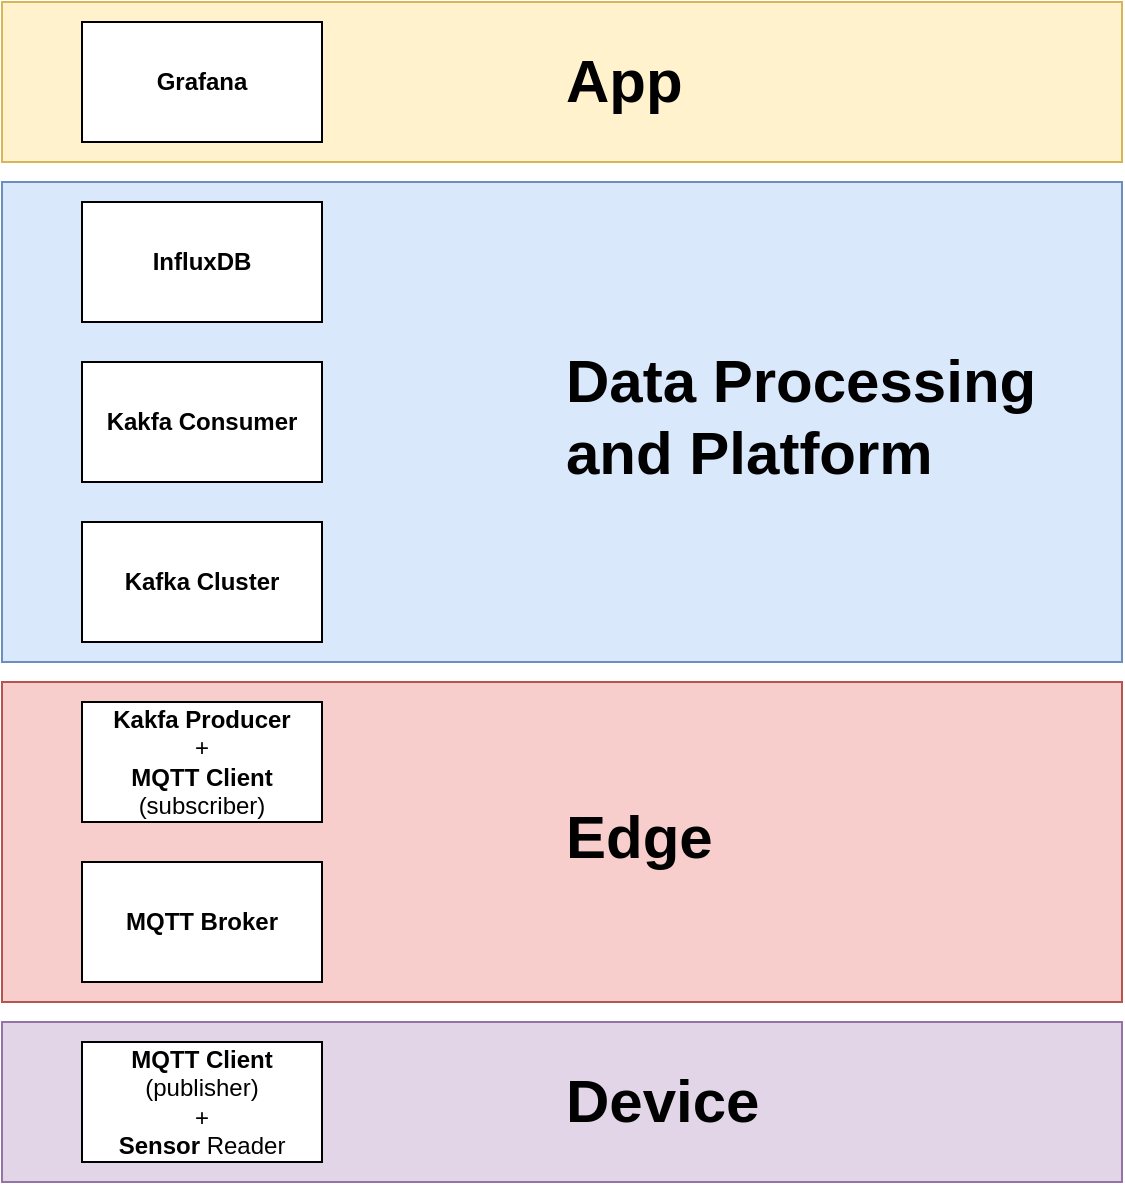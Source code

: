 <mxfile version="10.6.5" type="google"><diagram id="9iG052A4mADa-UNPQrkp" name="Page-1"><mxGraphModel dx="1046" dy="629" grid="1" gridSize="10" guides="1" tooltips="1" connect="1" arrows="1" fold="1" page="1" pageScale="1" pageWidth="1169" pageHeight="827" math="0" shadow="0"><root><mxCell id="0"/><mxCell id="1" parent="0"/><mxCell id="QfwjkfDJrqb0LS8vbVO7-16" value="" style="rounded=0;whiteSpace=wrap;html=1;fillColor=#e1d5e7;strokeColor=#9673a6;" parent="1" vertex="1"><mxGeometry x="320" y="580" width="560" height="80" as="geometry"/></mxCell><mxCell id="QfwjkfDJrqb0LS8vbVO7-14" value="" style="rounded=0;whiteSpace=wrap;html=1;fillColor=#fff2cc;strokeColor=#d6b656;" parent="1" vertex="1"><mxGeometry x="320" y="70" width="560" height="80" as="geometry"/></mxCell><mxCell id="QfwjkfDJrqb0LS8vbVO7-15" value="&lt;span style=&quot;font-size: 30px&quot;&gt;&lt;b&gt;App&lt;/b&gt;&lt;/span&gt;&lt;br&gt;" style="text;html=1;" parent="1" vertex="1"><mxGeometry x="600" y="85" width="240" height="50" as="geometry"/></mxCell><mxCell id="QfwjkfDJrqb0LS8vbVO7-12" value="" style="rounded=0;whiteSpace=wrap;html=1;fillColor=#f8cecc;strokeColor=#b85450;" parent="1" vertex="1"><mxGeometry x="320" y="410" width="560" height="160" as="geometry"/></mxCell><mxCell id="QfwjkfDJrqb0LS8vbVO7-9" value="" style="rounded=0;whiteSpace=wrap;html=1;fillColor=#dae8fc;strokeColor=#6c8ebf;" parent="1" vertex="1"><mxGeometry x="320" y="160" width="560" height="240" as="geometry"/></mxCell><mxCell id="QfwjkfDJrqb0LS8vbVO7-1" value="&lt;b&gt;MQTT Client&lt;br&gt;&lt;/b&gt;(publisher)&lt;br&gt;+&lt;br&gt;&lt;b&gt;Sensor&amp;nbsp;&lt;/b&gt;Reader&lt;br&gt;" style="rounded=0;whiteSpace=wrap;html=1;" parent="1" vertex="1"><mxGeometry x="360" y="590" width="120" height="60" as="geometry"/></mxCell><mxCell id="QfwjkfDJrqb0LS8vbVO7-2" value="&lt;b&gt;MQTT Broker&lt;/b&gt;" style="rounded=0;whiteSpace=wrap;html=1;" parent="1" vertex="1"><mxGeometry x="360" y="500" width="120" height="60" as="geometry"/></mxCell><mxCell id="QfwjkfDJrqb0LS8vbVO7-3" value="&lt;b&gt;Kakfa Producer&lt;br&gt;&lt;/b&gt;+&lt;br&gt;&lt;b&gt;MQTT Client&lt;/b&gt;&lt;br&gt;(subscriber)&lt;br&gt;" style="rounded=0;whiteSpace=wrap;html=1;" parent="1" vertex="1"><mxGeometry x="360" y="420" width="120" height="60" as="geometry"/></mxCell><mxCell id="QfwjkfDJrqb0LS8vbVO7-4" value="&lt;b&gt;Kafka Cluster&lt;/b&gt;" style="rounded=0;whiteSpace=wrap;html=1;" parent="1" vertex="1"><mxGeometry x="360" y="330" width="120" height="60" as="geometry"/></mxCell><mxCell id="QfwjkfDJrqb0LS8vbVO7-5" value="&lt;b&gt;Kakfa Consumer&lt;/b&gt;&lt;br&gt;" style="rounded=0;whiteSpace=wrap;html=1;" parent="1" vertex="1"><mxGeometry x="360" y="250" width="120" height="60" as="geometry"/></mxCell><mxCell id="QfwjkfDJrqb0LS8vbVO7-6" value="&lt;b&gt;InfluxDB&lt;/b&gt;&lt;br&gt;" style="rounded=0;whiteSpace=wrap;html=1;" parent="1" vertex="1"><mxGeometry x="360" y="170" width="120" height="60" as="geometry"/></mxCell><mxCell id="QfwjkfDJrqb0LS8vbVO7-7" value="&lt;b&gt;Grafana&lt;br&gt;&lt;/b&gt;" style="rounded=0;whiteSpace=wrap;html=1;" parent="1" vertex="1"><mxGeometry x="360" y="80" width="120" height="60" as="geometry"/></mxCell><mxCell id="QfwjkfDJrqb0LS8vbVO7-11" value="&lt;b style=&quot;font-size: 30px&quot;&gt;Data Processing&lt;br&gt;and Platform&lt;/b&gt;&lt;br&gt;" style="text;html=1;" parent="1" vertex="1"><mxGeometry x="600" y="235" width="240" height="90" as="geometry"/></mxCell><mxCell id="QfwjkfDJrqb0LS8vbVO7-13" value="&lt;span style=&quot;font-size: 30px&quot;&gt;&lt;b&gt;Edge&lt;/b&gt;&lt;/span&gt;&lt;br&gt;" style="text;html=1;" parent="1" vertex="1"><mxGeometry x="600" y="462.5" width="240" height="55" as="geometry"/></mxCell><mxCell id="QfwjkfDJrqb0LS8vbVO7-17" value="&lt;span style=&quot;font-size: 30px&quot;&gt;&lt;b&gt;Device&lt;/b&gt;&lt;/span&gt;&lt;br&gt;" style="text;html=1;" parent="1" vertex="1"><mxGeometry x="600" y="595" width="240" height="50" as="geometry"/></mxCell></root></mxGraphModel></diagram></mxfile>